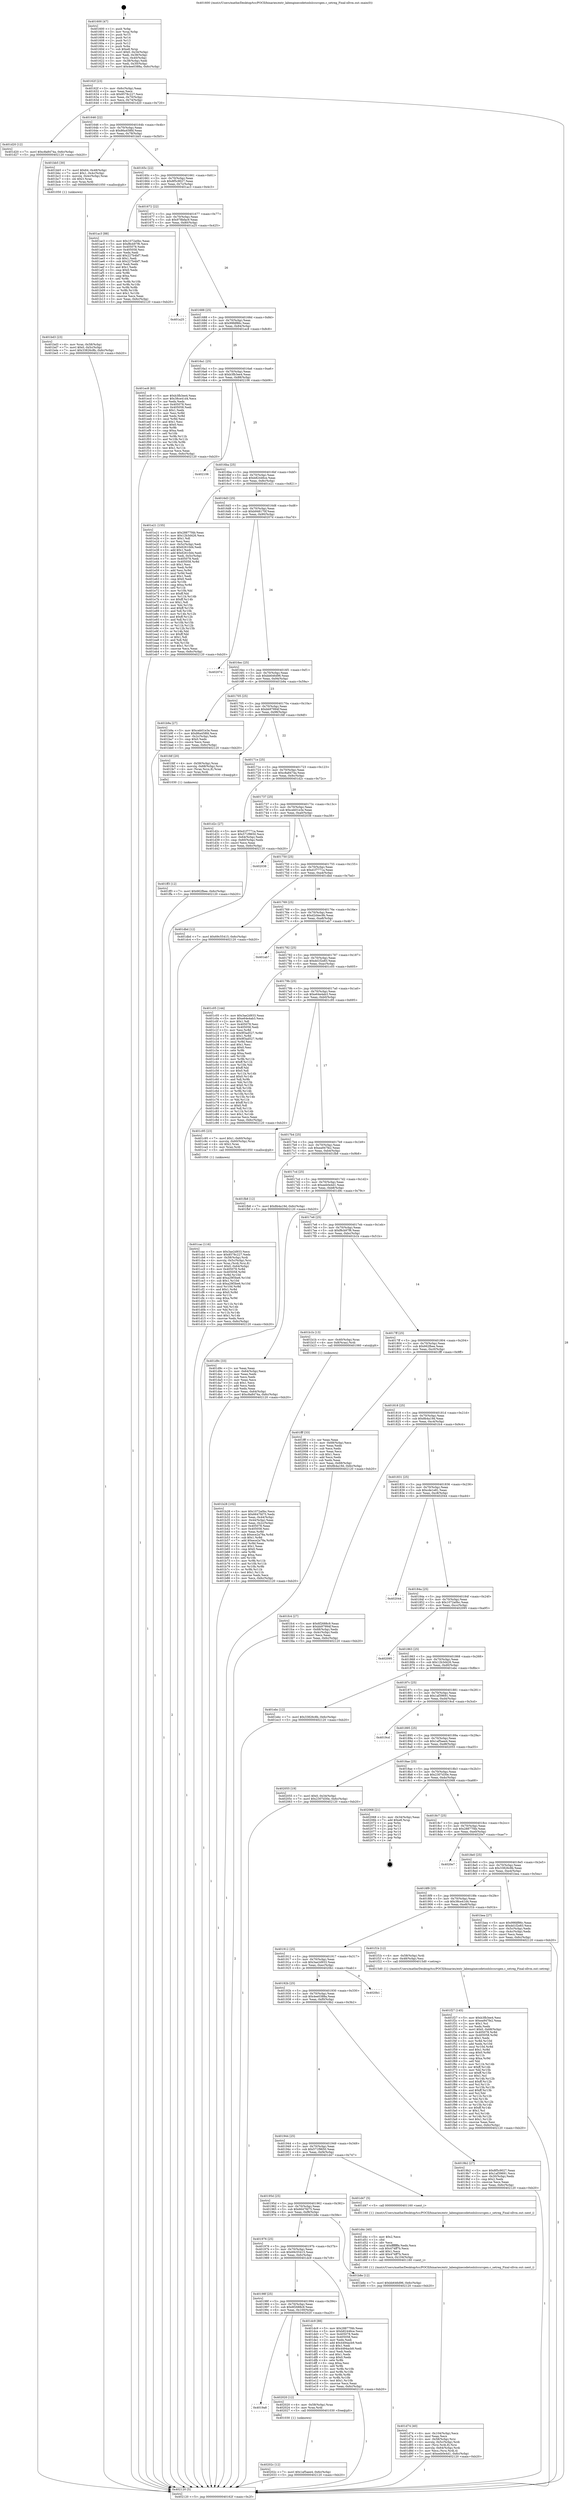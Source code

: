 digraph "0x401600" {
  label = "0x401600 (/mnt/c/Users/mathe/Desktop/tcc/POCII/binaries/extr_labenginecodetoolslccsrcgen.c_setreg_Final-ollvm.out::main(0))"
  labelloc = "t"
  node[shape=record]

  Entry [label="",width=0.3,height=0.3,shape=circle,fillcolor=black,style=filled]
  "0x40162f" [label="{
     0x40162f [23]\l
     | [instrs]\l
     &nbsp;&nbsp;0x40162f \<+3\>: mov -0x6c(%rbp),%eax\l
     &nbsp;&nbsp;0x401632 \<+2\>: mov %eax,%ecx\l
     &nbsp;&nbsp;0x401634 \<+6\>: sub $0x8578c227,%ecx\l
     &nbsp;&nbsp;0x40163a \<+3\>: mov %eax,-0x70(%rbp)\l
     &nbsp;&nbsp;0x40163d \<+3\>: mov %ecx,-0x74(%rbp)\l
     &nbsp;&nbsp;0x401640 \<+6\>: je 0000000000401d20 \<main+0x720\>\l
  }"]
  "0x401d20" [label="{
     0x401d20 [12]\l
     | [instrs]\l
     &nbsp;&nbsp;0x401d20 \<+7\>: movl $0xc8a8474a,-0x6c(%rbp)\l
     &nbsp;&nbsp;0x401d27 \<+5\>: jmp 0000000000402120 \<main+0xb20\>\l
  }"]
  "0x401646" [label="{
     0x401646 [22]\l
     | [instrs]\l
     &nbsp;&nbsp;0x401646 \<+5\>: jmp 000000000040164b \<main+0x4b\>\l
     &nbsp;&nbsp;0x40164b \<+3\>: mov -0x70(%rbp),%eax\l
     &nbsp;&nbsp;0x40164e \<+5\>: sub $0x86a458fd,%eax\l
     &nbsp;&nbsp;0x401653 \<+3\>: mov %eax,-0x78(%rbp)\l
     &nbsp;&nbsp;0x401656 \<+6\>: je 0000000000401bb5 \<main+0x5b5\>\l
  }"]
  Exit [label="",width=0.3,height=0.3,shape=circle,fillcolor=black,style=filled,peripheries=2]
  "0x401bb5" [label="{
     0x401bb5 [30]\l
     | [instrs]\l
     &nbsp;&nbsp;0x401bb5 \<+7\>: movl $0x64,-0x48(%rbp)\l
     &nbsp;&nbsp;0x401bbc \<+7\>: movl $0x1,-0x4c(%rbp)\l
     &nbsp;&nbsp;0x401bc3 \<+4\>: movslq -0x4c(%rbp),%rax\l
     &nbsp;&nbsp;0x401bc7 \<+4\>: shl $0x3,%rax\l
     &nbsp;&nbsp;0x401bcb \<+3\>: mov %rax,%rdi\l
     &nbsp;&nbsp;0x401bce \<+5\>: call 0000000000401050 \<malloc@plt\>\l
     | [calls]\l
     &nbsp;&nbsp;0x401050 \{1\} (unknown)\l
  }"]
  "0x40165c" [label="{
     0x40165c [22]\l
     | [instrs]\l
     &nbsp;&nbsp;0x40165c \<+5\>: jmp 0000000000401661 \<main+0x61\>\l
     &nbsp;&nbsp;0x401661 \<+3\>: mov -0x70(%rbp),%eax\l
     &nbsp;&nbsp;0x401664 \<+5\>: sub $0x8f5c9027,%eax\l
     &nbsp;&nbsp;0x401669 \<+3\>: mov %eax,-0x7c(%rbp)\l
     &nbsp;&nbsp;0x40166c \<+6\>: je 0000000000401ac3 \<main+0x4c3\>\l
  }"]
  "0x40202c" [label="{
     0x40202c [12]\l
     | [instrs]\l
     &nbsp;&nbsp;0x40202c \<+7\>: movl $0x1af5aee4,-0x6c(%rbp)\l
     &nbsp;&nbsp;0x402033 \<+5\>: jmp 0000000000402120 \<main+0xb20\>\l
  }"]
  "0x401ac3" [label="{
     0x401ac3 [88]\l
     | [instrs]\l
     &nbsp;&nbsp;0x401ac3 \<+5\>: mov $0x1072a0bc,%eax\l
     &nbsp;&nbsp;0x401ac8 \<+5\>: mov $0xf8cb97f6,%ecx\l
     &nbsp;&nbsp;0x401acd \<+7\>: mov 0x405078,%edx\l
     &nbsp;&nbsp;0x401ad4 \<+7\>: mov 0x405058,%esi\l
     &nbsp;&nbsp;0x401adb \<+2\>: mov %edx,%edi\l
     &nbsp;&nbsp;0x401add \<+6\>: add $0x227b4bf7,%edi\l
     &nbsp;&nbsp;0x401ae3 \<+3\>: sub $0x1,%edi\l
     &nbsp;&nbsp;0x401ae6 \<+6\>: sub $0x227b4bf7,%edi\l
     &nbsp;&nbsp;0x401aec \<+3\>: imul %edi,%edx\l
     &nbsp;&nbsp;0x401aef \<+3\>: and $0x1,%edx\l
     &nbsp;&nbsp;0x401af2 \<+3\>: cmp $0x0,%edx\l
     &nbsp;&nbsp;0x401af5 \<+4\>: sete %r8b\l
     &nbsp;&nbsp;0x401af9 \<+3\>: cmp $0xa,%esi\l
     &nbsp;&nbsp;0x401afc \<+4\>: setl %r9b\l
     &nbsp;&nbsp;0x401b00 \<+3\>: mov %r8b,%r10b\l
     &nbsp;&nbsp;0x401b03 \<+3\>: and %r9b,%r10b\l
     &nbsp;&nbsp;0x401b06 \<+3\>: xor %r9b,%r8b\l
     &nbsp;&nbsp;0x401b09 \<+3\>: or %r8b,%r10b\l
     &nbsp;&nbsp;0x401b0c \<+4\>: test $0x1,%r10b\l
     &nbsp;&nbsp;0x401b10 \<+3\>: cmovne %ecx,%eax\l
     &nbsp;&nbsp;0x401b13 \<+3\>: mov %eax,-0x6c(%rbp)\l
     &nbsp;&nbsp;0x401b16 \<+5\>: jmp 0000000000402120 \<main+0xb20\>\l
  }"]
  "0x401672" [label="{
     0x401672 [22]\l
     | [instrs]\l
     &nbsp;&nbsp;0x401672 \<+5\>: jmp 0000000000401677 \<main+0x77\>\l
     &nbsp;&nbsp;0x401677 \<+3\>: mov -0x70(%rbp),%eax\l
     &nbsp;&nbsp;0x40167a \<+5\>: sub $0x978bfac9,%eax\l
     &nbsp;&nbsp;0x40167f \<+3\>: mov %eax,-0x80(%rbp)\l
     &nbsp;&nbsp;0x401682 \<+6\>: je 0000000000401a25 \<main+0x425\>\l
  }"]
  "0x4019a8" [label="{
     0x4019a8\l
  }", style=dashed]
  "0x401a25" [label="{
     0x401a25\l
  }", style=dashed]
  "0x401688" [label="{
     0x401688 [25]\l
     | [instrs]\l
     &nbsp;&nbsp;0x401688 \<+5\>: jmp 000000000040168d \<main+0x8d\>\l
     &nbsp;&nbsp;0x40168d \<+3\>: mov -0x70(%rbp),%eax\l
     &nbsp;&nbsp;0x401690 \<+5\>: sub $0x99fdf86c,%eax\l
     &nbsp;&nbsp;0x401695 \<+6\>: mov %eax,-0x84(%rbp)\l
     &nbsp;&nbsp;0x40169b \<+6\>: je 0000000000401ec8 \<main+0x8c8\>\l
  }"]
  "0x402020" [label="{
     0x402020 [12]\l
     | [instrs]\l
     &nbsp;&nbsp;0x402020 \<+4\>: mov -0x58(%rbp),%rax\l
     &nbsp;&nbsp;0x402024 \<+3\>: mov %rax,%rdi\l
     &nbsp;&nbsp;0x402027 \<+5\>: call 0000000000401030 \<free@plt\>\l
     | [calls]\l
     &nbsp;&nbsp;0x401030 \{1\} (unknown)\l
  }"]
  "0x401ec8" [label="{
     0x401ec8 [83]\l
     | [instrs]\l
     &nbsp;&nbsp;0x401ec8 \<+5\>: mov $0xb3fb3ee4,%eax\l
     &nbsp;&nbsp;0x401ecd \<+5\>: mov $0x38ce41d4,%ecx\l
     &nbsp;&nbsp;0x401ed2 \<+2\>: xor %edx,%edx\l
     &nbsp;&nbsp;0x401ed4 \<+7\>: mov 0x405078,%esi\l
     &nbsp;&nbsp;0x401edb \<+7\>: mov 0x405058,%edi\l
     &nbsp;&nbsp;0x401ee2 \<+3\>: sub $0x1,%edx\l
     &nbsp;&nbsp;0x401ee5 \<+3\>: mov %esi,%r8d\l
     &nbsp;&nbsp;0x401ee8 \<+3\>: add %edx,%r8d\l
     &nbsp;&nbsp;0x401eeb \<+4\>: imul %r8d,%esi\l
     &nbsp;&nbsp;0x401eef \<+3\>: and $0x1,%esi\l
     &nbsp;&nbsp;0x401ef2 \<+3\>: cmp $0x0,%esi\l
     &nbsp;&nbsp;0x401ef5 \<+4\>: sete %r9b\l
     &nbsp;&nbsp;0x401ef9 \<+3\>: cmp $0xa,%edi\l
     &nbsp;&nbsp;0x401efc \<+4\>: setl %r10b\l
     &nbsp;&nbsp;0x401f00 \<+3\>: mov %r9b,%r11b\l
     &nbsp;&nbsp;0x401f03 \<+3\>: and %r10b,%r11b\l
     &nbsp;&nbsp;0x401f06 \<+3\>: xor %r10b,%r9b\l
     &nbsp;&nbsp;0x401f09 \<+3\>: or %r9b,%r11b\l
     &nbsp;&nbsp;0x401f0c \<+4\>: test $0x1,%r11b\l
     &nbsp;&nbsp;0x401f10 \<+3\>: cmovne %ecx,%eax\l
     &nbsp;&nbsp;0x401f13 \<+3\>: mov %eax,-0x6c(%rbp)\l
     &nbsp;&nbsp;0x401f16 \<+5\>: jmp 0000000000402120 \<main+0xb20\>\l
  }"]
  "0x4016a1" [label="{
     0x4016a1 [25]\l
     | [instrs]\l
     &nbsp;&nbsp;0x4016a1 \<+5\>: jmp 00000000004016a6 \<main+0xa6\>\l
     &nbsp;&nbsp;0x4016a6 \<+3\>: mov -0x70(%rbp),%eax\l
     &nbsp;&nbsp;0x4016a9 \<+5\>: sub $0xb3fb3ee4,%eax\l
     &nbsp;&nbsp;0x4016ae \<+6\>: mov %eax,-0x88(%rbp)\l
     &nbsp;&nbsp;0x4016b4 \<+6\>: je 0000000000402106 \<main+0xb06\>\l
  }"]
  "0x401ff3" [label="{
     0x401ff3 [12]\l
     | [instrs]\l
     &nbsp;&nbsp;0x401ff3 \<+7\>: movl $0x662fbee,-0x6c(%rbp)\l
     &nbsp;&nbsp;0x401ffa \<+5\>: jmp 0000000000402120 \<main+0xb20\>\l
  }"]
  "0x402106" [label="{
     0x402106\l
  }", style=dashed]
  "0x4016ba" [label="{
     0x4016ba [25]\l
     | [instrs]\l
     &nbsp;&nbsp;0x4016ba \<+5\>: jmp 00000000004016bf \<main+0xbf\>\l
     &nbsp;&nbsp;0x4016bf \<+3\>: mov -0x70(%rbp),%eax\l
     &nbsp;&nbsp;0x4016c2 \<+5\>: sub $0xb82446ce,%eax\l
     &nbsp;&nbsp;0x4016c7 \<+6\>: mov %eax,-0x8c(%rbp)\l
     &nbsp;&nbsp;0x4016cd \<+6\>: je 0000000000401e21 \<main+0x821\>\l
  }"]
  "0x401f27" [label="{
     0x401f27 [145]\l
     | [instrs]\l
     &nbsp;&nbsp;0x401f27 \<+5\>: mov $0xb3fb3ee4,%esi\l
     &nbsp;&nbsp;0x401f2c \<+5\>: mov $0xea947fe2,%eax\l
     &nbsp;&nbsp;0x401f31 \<+2\>: mov $0x1,%cl\l
     &nbsp;&nbsp;0x401f33 \<+2\>: xor %edx,%edx\l
     &nbsp;&nbsp;0x401f35 \<+7\>: movl $0x0,-0x68(%rbp)\l
     &nbsp;&nbsp;0x401f3c \<+8\>: mov 0x405078,%r8d\l
     &nbsp;&nbsp;0x401f44 \<+8\>: mov 0x405058,%r9d\l
     &nbsp;&nbsp;0x401f4c \<+3\>: sub $0x1,%edx\l
     &nbsp;&nbsp;0x401f4f \<+3\>: mov %r8d,%r10d\l
     &nbsp;&nbsp;0x401f52 \<+3\>: add %edx,%r10d\l
     &nbsp;&nbsp;0x401f55 \<+4\>: imul %r10d,%r8d\l
     &nbsp;&nbsp;0x401f59 \<+4\>: and $0x1,%r8d\l
     &nbsp;&nbsp;0x401f5d \<+4\>: cmp $0x0,%r8d\l
     &nbsp;&nbsp;0x401f61 \<+4\>: sete %r11b\l
     &nbsp;&nbsp;0x401f65 \<+4\>: cmp $0xa,%r9d\l
     &nbsp;&nbsp;0x401f69 \<+3\>: setl %bl\l
     &nbsp;&nbsp;0x401f6c \<+3\>: mov %r11b,%r14b\l
     &nbsp;&nbsp;0x401f6f \<+4\>: xor $0xff,%r14b\l
     &nbsp;&nbsp;0x401f73 \<+3\>: mov %bl,%r15b\l
     &nbsp;&nbsp;0x401f76 \<+4\>: xor $0xff,%r15b\l
     &nbsp;&nbsp;0x401f7a \<+3\>: xor $0x1,%cl\l
     &nbsp;&nbsp;0x401f7d \<+3\>: mov %r14b,%r12b\l
     &nbsp;&nbsp;0x401f80 \<+4\>: and $0xff,%r12b\l
     &nbsp;&nbsp;0x401f84 \<+3\>: and %cl,%r11b\l
     &nbsp;&nbsp;0x401f87 \<+3\>: mov %r15b,%r13b\l
     &nbsp;&nbsp;0x401f8a \<+4\>: and $0xff,%r13b\l
     &nbsp;&nbsp;0x401f8e \<+2\>: and %cl,%bl\l
     &nbsp;&nbsp;0x401f90 \<+3\>: or %r11b,%r12b\l
     &nbsp;&nbsp;0x401f93 \<+3\>: or %bl,%r13b\l
     &nbsp;&nbsp;0x401f96 \<+3\>: xor %r13b,%r12b\l
     &nbsp;&nbsp;0x401f99 \<+3\>: or %r15b,%r14b\l
     &nbsp;&nbsp;0x401f9c \<+4\>: xor $0xff,%r14b\l
     &nbsp;&nbsp;0x401fa0 \<+3\>: or $0x1,%cl\l
     &nbsp;&nbsp;0x401fa3 \<+3\>: and %cl,%r14b\l
     &nbsp;&nbsp;0x401fa6 \<+3\>: or %r14b,%r12b\l
     &nbsp;&nbsp;0x401fa9 \<+4\>: test $0x1,%r12b\l
     &nbsp;&nbsp;0x401fad \<+3\>: cmovne %eax,%esi\l
     &nbsp;&nbsp;0x401fb0 \<+3\>: mov %esi,-0x6c(%rbp)\l
     &nbsp;&nbsp;0x401fb3 \<+5\>: jmp 0000000000402120 \<main+0xb20\>\l
  }"]
  "0x401e21" [label="{
     0x401e21 [155]\l
     | [instrs]\l
     &nbsp;&nbsp;0x401e21 \<+5\>: mov $0x28877f4b,%eax\l
     &nbsp;&nbsp;0x401e26 \<+5\>: mov $0x12b3d426,%ecx\l
     &nbsp;&nbsp;0x401e2b \<+2\>: mov $0x1,%dl\l
     &nbsp;&nbsp;0x401e2d \<+2\>: xor %esi,%esi\l
     &nbsp;&nbsp;0x401e2f \<+3\>: mov -0x5c(%rbp),%edi\l
     &nbsp;&nbsp;0x401e32 \<+6\>: sub $0x62610d4,%edi\l
     &nbsp;&nbsp;0x401e38 \<+3\>: add $0x1,%edi\l
     &nbsp;&nbsp;0x401e3b \<+6\>: add $0x62610d4,%edi\l
     &nbsp;&nbsp;0x401e41 \<+3\>: mov %edi,-0x5c(%rbp)\l
     &nbsp;&nbsp;0x401e44 \<+7\>: mov 0x405078,%edi\l
     &nbsp;&nbsp;0x401e4b \<+8\>: mov 0x405058,%r8d\l
     &nbsp;&nbsp;0x401e53 \<+3\>: sub $0x1,%esi\l
     &nbsp;&nbsp;0x401e56 \<+3\>: mov %edi,%r9d\l
     &nbsp;&nbsp;0x401e59 \<+3\>: add %esi,%r9d\l
     &nbsp;&nbsp;0x401e5c \<+4\>: imul %r9d,%edi\l
     &nbsp;&nbsp;0x401e60 \<+3\>: and $0x1,%edi\l
     &nbsp;&nbsp;0x401e63 \<+3\>: cmp $0x0,%edi\l
     &nbsp;&nbsp;0x401e66 \<+4\>: sete %r10b\l
     &nbsp;&nbsp;0x401e6a \<+4\>: cmp $0xa,%r8d\l
     &nbsp;&nbsp;0x401e6e \<+4\>: setl %r11b\l
     &nbsp;&nbsp;0x401e72 \<+3\>: mov %r10b,%bl\l
     &nbsp;&nbsp;0x401e75 \<+3\>: xor $0xff,%bl\l
     &nbsp;&nbsp;0x401e78 \<+3\>: mov %r11b,%r14b\l
     &nbsp;&nbsp;0x401e7b \<+4\>: xor $0xff,%r14b\l
     &nbsp;&nbsp;0x401e7f \<+3\>: xor $0x1,%dl\l
     &nbsp;&nbsp;0x401e82 \<+3\>: mov %bl,%r15b\l
     &nbsp;&nbsp;0x401e85 \<+4\>: and $0xff,%r15b\l
     &nbsp;&nbsp;0x401e89 \<+3\>: and %dl,%r10b\l
     &nbsp;&nbsp;0x401e8c \<+3\>: mov %r14b,%r12b\l
     &nbsp;&nbsp;0x401e8f \<+4\>: and $0xff,%r12b\l
     &nbsp;&nbsp;0x401e93 \<+3\>: and %dl,%r11b\l
     &nbsp;&nbsp;0x401e96 \<+3\>: or %r10b,%r15b\l
     &nbsp;&nbsp;0x401e99 \<+3\>: or %r11b,%r12b\l
     &nbsp;&nbsp;0x401e9c \<+3\>: xor %r12b,%r15b\l
     &nbsp;&nbsp;0x401e9f \<+3\>: or %r14b,%bl\l
     &nbsp;&nbsp;0x401ea2 \<+3\>: xor $0xff,%bl\l
     &nbsp;&nbsp;0x401ea5 \<+3\>: or $0x1,%dl\l
     &nbsp;&nbsp;0x401ea8 \<+2\>: and %dl,%bl\l
     &nbsp;&nbsp;0x401eaa \<+3\>: or %bl,%r15b\l
     &nbsp;&nbsp;0x401ead \<+4\>: test $0x1,%r15b\l
     &nbsp;&nbsp;0x401eb1 \<+3\>: cmovne %ecx,%eax\l
     &nbsp;&nbsp;0x401eb4 \<+3\>: mov %eax,-0x6c(%rbp)\l
     &nbsp;&nbsp;0x401eb7 \<+5\>: jmp 0000000000402120 \<main+0xb20\>\l
  }"]
  "0x4016d3" [label="{
     0x4016d3 [25]\l
     | [instrs]\l
     &nbsp;&nbsp;0x4016d3 \<+5\>: jmp 00000000004016d8 \<main+0xd8\>\l
     &nbsp;&nbsp;0x4016d8 \<+3\>: mov -0x70(%rbp),%eax\l
     &nbsp;&nbsp;0x4016db \<+5\>: sub $0xb948170f,%eax\l
     &nbsp;&nbsp;0x4016e0 \<+6\>: mov %eax,-0x90(%rbp)\l
     &nbsp;&nbsp;0x4016e6 \<+6\>: je 000000000040207d \<main+0xa7d\>\l
  }"]
  "0x40198f" [label="{
     0x40198f [25]\l
     | [instrs]\l
     &nbsp;&nbsp;0x40198f \<+5\>: jmp 0000000000401994 \<main+0x394\>\l
     &nbsp;&nbsp;0x401994 \<+3\>: mov -0x70(%rbp),%eax\l
     &nbsp;&nbsp;0x401997 \<+5\>: sub $0x6f2688c9,%eax\l
     &nbsp;&nbsp;0x40199c \<+6\>: mov %eax,-0x100(%rbp)\l
     &nbsp;&nbsp;0x4019a2 \<+6\>: je 0000000000402020 \<main+0xa20\>\l
  }"]
  "0x40207d" [label="{
     0x40207d\l
  }", style=dashed]
  "0x4016ec" [label="{
     0x4016ec [25]\l
     | [instrs]\l
     &nbsp;&nbsp;0x4016ec \<+5\>: jmp 00000000004016f1 \<main+0xf1\>\l
     &nbsp;&nbsp;0x4016f1 \<+3\>: mov -0x70(%rbp),%eax\l
     &nbsp;&nbsp;0x4016f4 \<+5\>: sub $0xbb646d96,%eax\l
     &nbsp;&nbsp;0x4016f9 \<+6\>: mov %eax,-0x94(%rbp)\l
     &nbsp;&nbsp;0x4016ff \<+6\>: je 0000000000401b9a \<main+0x59a\>\l
  }"]
  "0x401dc9" [label="{
     0x401dc9 [88]\l
     | [instrs]\l
     &nbsp;&nbsp;0x401dc9 \<+5\>: mov $0x28877f4b,%eax\l
     &nbsp;&nbsp;0x401dce \<+5\>: mov $0xb82446ce,%ecx\l
     &nbsp;&nbsp;0x401dd3 \<+7\>: mov 0x405078,%edx\l
     &nbsp;&nbsp;0x401dda \<+7\>: mov 0x405058,%esi\l
     &nbsp;&nbsp;0x401de1 \<+2\>: mov %edx,%edi\l
     &nbsp;&nbsp;0x401de3 \<+6\>: add $0x4494acb9,%edi\l
     &nbsp;&nbsp;0x401de9 \<+3\>: sub $0x1,%edi\l
     &nbsp;&nbsp;0x401dec \<+6\>: sub $0x4494acb9,%edi\l
     &nbsp;&nbsp;0x401df2 \<+3\>: imul %edi,%edx\l
     &nbsp;&nbsp;0x401df5 \<+3\>: and $0x1,%edx\l
     &nbsp;&nbsp;0x401df8 \<+3\>: cmp $0x0,%edx\l
     &nbsp;&nbsp;0x401dfb \<+4\>: sete %r8b\l
     &nbsp;&nbsp;0x401dff \<+3\>: cmp $0xa,%esi\l
     &nbsp;&nbsp;0x401e02 \<+4\>: setl %r9b\l
     &nbsp;&nbsp;0x401e06 \<+3\>: mov %r8b,%r10b\l
     &nbsp;&nbsp;0x401e09 \<+3\>: and %r9b,%r10b\l
     &nbsp;&nbsp;0x401e0c \<+3\>: xor %r9b,%r8b\l
     &nbsp;&nbsp;0x401e0f \<+3\>: or %r8b,%r10b\l
     &nbsp;&nbsp;0x401e12 \<+4\>: test $0x1,%r10b\l
     &nbsp;&nbsp;0x401e16 \<+3\>: cmovne %ecx,%eax\l
     &nbsp;&nbsp;0x401e19 \<+3\>: mov %eax,-0x6c(%rbp)\l
     &nbsp;&nbsp;0x401e1c \<+5\>: jmp 0000000000402120 \<main+0xb20\>\l
  }"]
  "0x401b9a" [label="{
     0x401b9a [27]\l
     | [instrs]\l
     &nbsp;&nbsp;0x401b9a \<+5\>: mov $0xceb01e3e,%eax\l
     &nbsp;&nbsp;0x401b9f \<+5\>: mov $0x86a458fd,%ecx\l
     &nbsp;&nbsp;0x401ba4 \<+3\>: mov -0x2c(%rbp),%edx\l
     &nbsp;&nbsp;0x401ba7 \<+3\>: cmp $0x0,%edx\l
     &nbsp;&nbsp;0x401baa \<+3\>: cmove %ecx,%eax\l
     &nbsp;&nbsp;0x401bad \<+3\>: mov %eax,-0x6c(%rbp)\l
     &nbsp;&nbsp;0x401bb0 \<+5\>: jmp 0000000000402120 \<main+0xb20\>\l
  }"]
  "0x401705" [label="{
     0x401705 [25]\l
     | [instrs]\l
     &nbsp;&nbsp;0x401705 \<+5\>: jmp 000000000040170a \<main+0x10a\>\l
     &nbsp;&nbsp;0x40170a \<+3\>: mov -0x70(%rbp),%eax\l
     &nbsp;&nbsp;0x40170d \<+5\>: sub $0xbb97994f,%eax\l
     &nbsp;&nbsp;0x401712 \<+6\>: mov %eax,-0x98(%rbp)\l
     &nbsp;&nbsp;0x401718 \<+6\>: je 0000000000401fdf \<main+0x9df\>\l
  }"]
  "0x401d74" [label="{
     0x401d74 [40]\l
     | [instrs]\l
     &nbsp;&nbsp;0x401d74 \<+6\>: mov -0x104(%rbp),%ecx\l
     &nbsp;&nbsp;0x401d7a \<+3\>: imul %eax,%ecx\l
     &nbsp;&nbsp;0x401d7d \<+4\>: mov -0x58(%rbp),%rsi\l
     &nbsp;&nbsp;0x401d81 \<+4\>: movslq -0x5c(%rbp),%rdi\l
     &nbsp;&nbsp;0x401d85 \<+4\>: mov (%rsi,%rdi,8),%rsi\l
     &nbsp;&nbsp;0x401d89 \<+4\>: movslq -0x64(%rbp),%rdi\l
     &nbsp;&nbsp;0x401d8d \<+3\>: mov %ecx,(%rsi,%rdi,4)\l
     &nbsp;&nbsp;0x401d90 \<+7\>: movl $0xeeb0e4d1,-0x6c(%rbp)\l
     &nbsp;&nbsp;0x401d97 \<+5\>: jmp 0000000000402120 \<main+0xb20\>\l
  }"]
  "0x401fdf" [label="{
     0x401fdf [20]\l
     | [instrs]\l
     &nbsp;&nbsp;0x401fdf \<+4\>: mov -0x58(%rbp),%rax\l
     &nbsp;&nbsp;0x401fe3 \<+4\>: movslq -0x68(%rbp),%rcx\l
     &nbsp;&nbsp;0x401fe7 \<+4\>: mov (%rax,%rcx,8),%rax\l
     &nbsp;&nbsp;0x401feb \<+3\>: mov %rax,%rdi\l
     &nbsp;&nbsp;0x401fee \<+5\>: call 0000000000401030 \<free@plt\>\l
     | [calls]\l
     &nbsp;&nbsp;0x401030 \{1\} (unknown)\l
  }"]
  "0x40171e" [label="{
     0x40171e [25]\l
     | [instrs]\l
     &nbsp;&nbsp;0x40171e \<+5\>: jmp 0000000000401723 \<main+0x123\>\l
     &nbsp;&nbsp;0x401723 \<+3\>: mov -0x70(%rbp),%eax\l
     &nbsp;&nbsp;0x401726 \<+5\>: sub $0xc8a8474a,%eax\l
     &nbsp;&nbsp;0x40172b \<+6\>: mov %eax,-0x9c(%rbp)\l
     &nbsp;&nbsp;0x401731 \<+6\>: je 0000000000401d2c \<main+0x72c\>\l
  }"]
  "0x401d4c" [label="{
     0x401d4c [40]\l
     | [instrs]\l
     &nbsp;&nbsp;0x401d4c \<+5\>: mov $0x2,%ecx\l
     &nbsp;&nbsp;0x401d51 \<+1\>: cltd\l
     &nbsp;&nbsp;0x401d52 \<+2\>: idiv %ecx\l
     &nbsp;&nbsp;0x401d54 \<+6\>: imul $0xfffffffe,%edx,%ecx\l
     &nbsp;&nbsp;0x401d5a \<+6\>: sub $0x474ff7b,%ecx\l
     &nbsp;&nbsp;0x401d60 \<+3\>: add $0x1,%ecx\l
     &nbsp;&nbsp;0x401d63 \<+6\>: add $0x474ff7b,%ecx\l
     &nbsp;&nbsp;0x401d69 \<+6\>: mov %ecx,-0x104(%rbp)\l
     &nbsp;&nbsp;0x401d6f \<+5\>: call 0000000000401160 \<next_i\>\l
     | [calls]\l
     &nbsp;&nbsp;0x401160 \{1\} (/mnt/c/Users/mathe/Desktop/tcc/POCII/binaries/extr_labenginecodetoolslccsrcgen.c_setreg_Final-ollvm.out::next_i)\l
  }"]
  "0x401d2c" [label="{
     0x401d2c [27]\l
     | [instrs]\l
     &nbsp;&nbsp;0x401d2c \<+5\>: mov $0xd1f7771a,%eax\l
     &nbsp;&nbsp;0x401d31 \<+5\>: mov $0x571f9650,%ecx\l
     &nbsp;&nbsp;0x401d36 \<+3\>: mov -0x64(%rbp),%edx\l
     &nbsp;&nbsp;0x401d39 \<+3\>: cmp -0x60(%rbp),%edx\l
     &nbsp;&nbsp;0x401d3c \<+3\>: cmovl %ecx,%eax\l
     &nbsp;&nbsp;0x401d3f \<+3\>: mov %eax,-0x6c(%rbp)\l
     &nbsp;&nbsp;0x401d42 \<+5\>: jmp 0000000000402120 \<main+0xb20\>\l
  }"]
  "0x401737" [label="{
     0x401737 [25]\l
     | [instrs]\l
     &nbsp;&nbsp;0x401737 \<+5\>: jmp 000000000040173c \<main+0x13c\>\l
     &nbsp;&nbsp;0x40173c \<+3\>: mov -0x70(%rbp),%eax\l
     &nbsp;&nbsp;0x40173f \<+5\>: sub $0xceb01e3e,%eax\l
     &nbsp;&nbsp;0x401744 \<+6\>: mov %eax,-0xa0(%rbp)\l
     &nbsp;&nbsp;0x40174a \<+6\>: je 0000000000402038 \<main+0xa38\>\l
  }"]
  "0x401cac" [label="{
     0x401cac [116]\l
     | [instrs]\l
     &nbsp;&nbsp;0x401cac \<+5\>: mov $0x3ae2d933,%ecx\l
     &nbsp;&nbsp;0x401cb1 \<+5\>: mov $0x8578c227,%edx\l
     &nbsp;&nbsp;0x401cb6 \<+4\>: mov -0x58(%rbp),%rdi\l
     &nbsp;&nbsp;0x401cba \<+4\>: movslq -0x5c(%rbp),%rsi\l
     &nbsp;&nbsp;0x401cbe \<+4\>: mov %rax,(%rdi,%rsi,8)\l
     &nbsp;&nbsp;0x401cc2 \<+7\>: movl $0x0,-0x64(%rbp)\l
     &nbsp;&nbsp;0x401cc9 \<+8\>: mov 0x405078,%r8d\l
     &nbsp;&nbsp;0x401cd1 \<+8\>: mov 0x405058,%r9d\l
     &nbsp;&nbsp;0x401cd9 \<+3\>: mov %r8d,%r10d\l
     &nbsp;&nbsp;0x401cdc \<+7\>: add $0xa29f3be6,%r10d\l
     &nbsp;&nbsp;0x401ce3 \<+4\>: sub $0x1,%r10d\l
     &nbsp;&nbsp;0x401ce7 \<+7\>: sub $0xa29f3be6,%r10d\l
     &nbsp;&nbsp;0x401cee \<+4\>: imul %r10d,%r8d\l
     &nbsp;&nbsp;0x401cf2 \<+4\>: and $0x1,%r8d\l
     &nbsp;&nbsp;0x401cf6 \<+4\>: cmp $0x0,%r8d\l
     &nbsp;&nbsp;0x401cfa \<+4\>: sete %r11b\l
     &nbsp;&nbsp;0x401cfe \<+4\>: cmp $0xa,%r9d\l
     &nbsp;&nbsp;0x401d02 \<+3\>: setl %bl\l
     &nbsp;&nbsp;0x401d05 \<+3\>: mov %r11b,%r14b\l
     &nbsp;&nbsp;0x401d08 \<+3\>: and %bl,%r14b\l
     &nbsp;&nbsp;0x401d0b \<+3\>: xor %bl,%r11b\l
     &nbsp;&nbsp;0x401d0e \<+3\>: or %r11b,%r14b\l
     &nbsp;&nbsp;0x401d11 \<+4\>: test $0x1,%r14b\l
     &nbsp;&nbsp;0x401d15 \<+3\>: cmovne %edx,%ecx\l
     &nbsp;&nbsp;0x401d18 \<+3\>: mov %ecx,-0x6c(%rbp)\l
     &nbsp;&nbsp;0x401d1b \<+5\>: jmp 0000000000402120 \<main+0xb20\>\l
  }"]
  "0x402038" [label="{
     0x402038\l
  }", style=dashed]
  "0x401750" [label="{
     0x401750 [25]\l
     | [instrs]\l
     &nbsp;&nbsp;0x401750 \<+5\>: jmp 0000000000401755 \<main+0x155\>\l
     &nbsp;&nbsp;0x401755 \<+3\>: mov -0x70(%rbp),%eax\l
     &nbsp;&nbsp;0x401758 \<+5\>: sub $0xd1f7771a,%eax\l
     &nbsp;&nbsp;0x40175d \<+6\>: mov %eax,-0xa4(%rbp)\l
     &nbsp;&nbsp;0x401763 \<+6\>: je 0000000000401dbd \<main+0x7bd\>\l
  }"]
  "0x401bd3" [label="{
     0x401bd3 [23]\l
     | [instrs]\l
     &nbsp;&nbsp;0x401bd3 \<+4\>: mov %rax,-0x58(%rbp)\l
     &nbsp;&nbsp;0x401bd7 \<+7\>: movl $0x0,-0x5c(%rbp)\l
     &nbsp;&nbsp;0x401bde \<+7\>: movl $0x33826c8b,-0x6c(%rbp)\l
     &nbsp;&nbsp;0x401be5 \<+5\>: jmp 0000000000402120 \<main+0xb20\>\l
  }"]
  "0x401dbd" [label="{
     0x401dbd [12]\l
     | [instrs]\l
     &nbsp;&nbsp;0x401dbd \<+7\>: movl $0x69c55415,-0x6c(%rbp)\l
     &nbsp;&nbsp;0x401dc4 \<+5\>: jmp 0000000000402120 \<main+0xb20\>\l
  }"]
  "0x401769" [label="{
     0x401769 [25]\l
     | [instrs]\l
     &nbsp;&nbsp;0x401769 \<+5\>: jmp 000000000040176e \<main+0x16e\>\l
     &nbsp;&nbsp;0x40176e \<+3\>: mov -0x70(%rbp),%eax\l
     &nbsp;&nbsp;0x401771 \<+5\>: sub $0xd2d4ec9b,%eax\l
     &nbsp;&nbsp;0x401776 \<+6\>: mov %eax,-0xa8(%rbp)\l
     &nbsp;&nbsp;0x40177c \<+6\>: je 0000000000401ab7 \<main+0x4b7\>\l
  }"]
  "0x401976" [label="{
     0x401976 [25]\l
     | [instrs]\l
     &nbsp;&nbsp;0x401976 \<+5\>: jmp 000000000040197b \<main+0x37b\>\l
     &nbsp;&nbsp;0x40197b \<+3\>: mov -0x70(%rbp),%eax\l
     &nbsp;&nbsp;0x40197e \<+5\>: sub $0x69c55415,%eax\l
     &nbsp;&nbsp;0x401983 \<+6\>: mov %eax,-0xfc(%rbp)\l
     &nbsp;&nbsp;0x401989 \<+6\>: je 0000000000401dc9 \<main+0x7c9\>\l
  }"]
  "0x401ab7" [label="{
     0x401ab7\l
  }", style=dashed]
  "0x401782" [label="{
     0x401782 [25]\l
     | [instrs]\l
     &nbsp;&nbsp;0x401782 \<+5\>: jmp 0000000000401787 \<main+0x187\>\l
     &nbsp;&nbsp;0x401787 \<+3\>: mov -0x70(%rbp),%eax\l
     &nbsp;&nbsp;0x40178a \<+5\>: sub $0xdd1f2e83,%eax\l
     &nbsp;&nbsp;0x40178f \<+6\>: mov %eax,-0xac(%rbp)\l
     &nbsp;&nbsp;0x401795 \<+6\>: je 0000000000401c05 \<main+0x605\>\l
  }"]
  "0x401b8e" [label="{
     0x401b8e [12]\l
     | [instrs]\l
     &nbsp;&nbsp;0x401b8e \<+7\>: movl $0xbb646d96,-0x6c(%rbp)\l
     &nbsp;&nbsp;0x401b95 \<+5\>: jmp 0000000000402120 \<main+0xb20\>\l
  }"]
  "0x401c05" [label="{
     0x401c05 [144]\l
     | [instrs]\l
     &nbsp;&nbsp;0x401c05 \<+5\>: mov $0x3ae2d933,%eax\l
     &nbsp;&nbsp;0x401c0a \<+5\>: mov $0xe64e4ab3,%ecx\l
     &nbsp;&nbsp;0x401c0f \<+2\>: mov $0x1,%dl\l
     &nbsp;&nbsp;0x401c11 \<+7\>: mov 0x405078,%esi\l
     &nbsp;&nbsp;0x401c18 \<+7\>: mov 0x405058,%edi\l
     &nbsp;&nbsp;0x401c1f \<+3\>: mov %esi,%r8d\l
     &nbsp;&nbsp;0x401c22 \<+7\>: sub $0x9f3ad527,%r8d\l
     &nbsp;&nbsp;0x401c29 \<+4\>: sub $0x1,%r8d\l
     &nbsp;&nbsp;0x401c2d \<+7\>: add $0x9f3ad527,%r8d\l
     &nbsp;&nbsp;0x401c34 \<+4\>: imul %r8d,%esi\l
     &nbsp;&nbsp;0x401c38 \<+3\>: and $0x1,%esi\l
     &nbsp;&nbsp;0x401c3b \<+3\>: cmp $0x0,%esi\l
     &nbsp;&nbsp;0x401c3e \<+4\>: sete %r9b\l
     &nbsp;&nbsp;0x401c42 \<+3\>: cmp $0xa,%edi\l
     &nbsp;&nbsp;0x401c45 \<+4\>: setl %r10b\l
     &nbsp;&nbsp;0x401c49 \<+3\>: mov %r9b,%r11b\l
     &nbsp;&nbsp;0x401c4c \<+4\>: xor $0xff,%r11b\l
     &nbsp;&nbsp;0x401c50 \<+3\>: mov %r10b,%bl\l
     &nbsp;&nbsp;0x401c53 \<+3\>: xor $0xff,%bl\l
     &nbsp;&nbsp;0x401c56 \<+3\>: xor $0x0,%dl\l
     &nbsp;&nbsp;0x401c59 \<+3\>: mov %r11b,%r14b\l
     &nbsp;&nbsp;0x401c5c \<+4\>: and $0x0,%r14b\l
     &nbsp;&nbsp;0x401c60 \<+3\>: and %dl,%r9b\l
     &nbsp;&nbsp;0x401c63 \<+3\>: mov %bl,%r15b\l
     &nbsp;&nbsp;0x401c66 \<+4\>: and $0x0,%r15b\l
     &nbsp;&nbsp;0x401c6a \<+3\>: and %dl,%r10b\l
     &nbsp;&nbsp;0x401c6d \<+3\>: or %r9b,%r14b\l
     &nbsp;&nbsp;0x401c70 \<+3\>: or %r10b,%r15b\l
     &nbsp;&nbsp;0x401c73 \<+3\>: xor %r15b,%r14b\l
     &nbsp;&nbsp;0x401c76 \<+3\>: or %bl,%r11b\l
     &nbsp;&nbsp;0x401c79 \<+4\>: xor $0xff,%r11b\l
     &nbsp;&nbsp;0x401c7d \<+3\>: or $0x0,%dl\l
     &nbsp;&nbsp;0x401c80 \<+3\>: and %dl,%r11b\l
     &nbsp;&nbsp;0x401c83 \<+3\>: or %r11b,%r14b\l
     &nbsp;&nbsp;0x401c86 \<+4\>: test $0x1,%r14b\l
     &nbsp;&nbsp;0x401c8a \<+3\>: cmovne %ecx,%eax\l
     &nbsp;&nbsp;0x401c8d \<+3\>: mov %eax,-0x6c(%rbp)\l
     &nbsp;&nbsp;0x401c90 \<+5\>: jmp 0000000000402120 \<main+0xb20\>\l
  }"]
  "0x40179b" [label="{
     0x40179b [25]\l
     | [instrs]\l
     &nbsp;&nbsp;0x40179b \<+5\>: jmp 00000000004017a0 \<main+0x1a0\>\l
     &nbsp;&nbsp;0x4017a0 \<+3\>: mov -0x70(%rbp),%eax\l
     &nbsp;&nbsp;0x4017a3 \<+5\>: sub $0xe64e4ab3,%eax\l
     &nbsp;&nbsp;0x4017a8 \<+6\>: mov %eax,-0xb0(%rbp)\l
     &nbsp;&nbsp;0x4017ae \<+6\>: je 0000000000401c95 \<main+0x695\>\l
  }"]
  "0x40195d" [label="{
     0x40195d [25]\l
     | [instrs]\l
     &nbsp;&nbsp;0x40195d \<+5\>: jmp 0000000000401962 \<main+0x362\>\l
     &nbsp;&nbsp;0x401962 \<+3\>: mov -0x70(%rbp),%eax\l
     &nbsp;&nbsp;0x401965 \<+5\>: sub $0x6647fd75,%eax\l
     &nbsp;&nbsp;0x40196a \<+6\>: mov %eax,-0xf8(%rbp)\l
     &nbsp;&nbsp;0x401970 \<+6\>: je 0000000000401b8e \<main+0x58e\>\l
  }"]
  "0x401c95" [label="{
     0x401c95 [23]\l
     | [instrs]\l
     &nbsp;&nbsp;0x401c95 \<+7\>: movl $0x1,-0x60(%rbp)\l
     &nbsp;&nbsp;0x401c9c \<+4\>: movslq -0x60(%rbp),%rax\l
     &nbsp;&nbsp;0x401ca0 \<+4\>: shl $0x2,%rax\l
     &nbsp;&nbsp;0x401ca4 \<+3\>: mov %rax,%rdi\l
     &nbsp;&nbsp;0x401ca7 \<+5\>: call 0000000000401050 \<malloc@plt\>\l
     | [calls]\l
     &nbsp;&nbsp;0x401050 \{1\} (unknown)\l
  }"]
  "0x4017b4" [label="{
     0x4017b4 [25]\l
     | [instrs]\l
     &nbsp;&nbsp;0x4017b4 \<+5\>: jmp 00000000004017b9 \<main+0x1b9\>\l
     &nbsp;&nbsp;0x4017b9 \<+3\>: mov -0x70(%rbp),%eax\l
     &nbsp;&nbsp;0x4017bc \<+5\>: sub $0xea947fe2,%eax\l
     &nbsp;&nbsp;0x4017c1 \<+6\>: mov %eax,-0xb4(%rbp)\l
     &nbsp;&nbsp;0x4017c7 \<+6\>: je 0000000000401fb8 \<main+0x9b8\>\l
  }"]
  "0x401d47" [label="{
     0x401d47 [5]\l
     | [instrs]\l
     &nbsp;&nbsp;0x401d47 \<+5\>: call 0000000000401160 \<next_i\>\l
     | [calls]\l
     &nbsp;&nbsp;0x401160 \{1\} (/mnt/c/Users/mathe/Desktop/tcc/POCII/binaries/extr_labenginecodetoolslccsrcgen.c_setreg_Final-ollvm.out::next_i)\l
  }"]
  "0x401fb8" [label="{
     0x401fb8 [12]\l
     | [instrs]\l
     &nbsp;&nbsp;0x401fb8 \<+7\>: movl $0x8b4a19d,-0x6c(%rbp)\l
     &nbsp;&nbsp;0x401fbf \<+5\>: jmp 0000000000402120 \<main+0xb20\>\l
  }"]
  "0x4017cd" [label="{
     0x4017cd [25]\l
     | [instrs]\l
     &nbsp;&nbsp;0x4017cd \<+5\>: jmp 00000000004017d2 \<main+0x1d2\>\l
     &nbsp;&nbsp;0x4017d2 \<+3\>: mov -0x70(%rbp),%eax\l
     &nbsp;&nbsp;0x4017d5 \<+5\>: sub $0xeeb0e4d1,%eax\l
     &nbsp;&nbsp;0x4017da \<+6\>: mov %eax,-0xb8(%rbp)\l
     &nbsp;&nbsp;0x4017e0 \<+6\>: je 0000000000401d9c \<main+0x79c\>\l
  }"]
  "0x401b28" [label="{
     0x401b28 [102]\l
     | [instrs]\l
     &nbsp;&nbsp;0x401b28 \<+5\>: mov $0x1072a0bc,%ecx\l
     &nbsp;&nbsp;0x401b2d \<+5\>: mov $0x6647fd75,%edx\l
     &nbsp;&nbsp;0x401b32 \<+3\>: mov %eax,-0x44(%rbp)\l
     &nbsp;&nbsp;0x401b35 \<+3\>: mov -0x44(%rbp),%eax\l
     &nbsp;&nbsp;0x401b38 \<+3\>: mov %eax,-0x2c(%rbp)\l
     &nbsp;&nbsp;0x401b3b \<+7\>: mov 0x405078,%eax\l
     &nbsp;&nbsp;0x401b42 \<+7\>: mov 0x405058,%esi\l
     &nbsp;&nbsp;0x401b49 \<+3\>: mov %eax,%r8d\l
     &nbsp;&nbsp;0x401b4c \<+7\>: sub $0xece2a78a,%r8d\l
     &nbsp;&nbsp;0x401b53 \<+4\>: sub $0x1,%r8d\l
     &nbsp;&nbsp;0x401b57 \<+7\>: add $0xece2a78a,%r8d\l
     &nbsp;&nbsp;0x401b5e \<+4\>: imul %r8d,%eax\l
     &nbsp;&nbsp;0x401b62 \<+3\>: and $0x1,%eax\l
     &nbsp;&nbsp;0x401b65 \<+3\>: cmp $0x0,%eax\l
     &nbsp;&nbsp;0x401b68 \<+4\>: sete %r9b\l
     &nbsp;&nbsp;0x401b6c \<+3\>: cmp $0xa,%esi\l
     &nbsp;&nbsp;0x401b6f \<+4\>: setl %r10b\l
     &nbsp;&nbsp;0x401b73 \<+3\>: mov %r9b,%r11b\l
     &nbsp;&nbsp;0x401b76 \<+3\>: and %r10b,%r11b\l
     &nbsp;&nbsp;0x401b79 \<+3\>: xor %r10b,%r9b\l
     &nbsp;&nbsp;0x401b7c \<+3\>: or %r9b,%r11b\l
     &nbsp;&nbsp;0x401b7f \<+4\>: test $0x1,%r11b\l
     &nbsp;&nbsp;0x401b83 \<+3\>: cmovne %edx,%ecx\l
     &nbsp;&nbsp;0x401b86 \<+3\>: mov %ecx,-0x6c(%rbp)\l
     &nbsp;&nbsp;0x401b89 \<+5\>: jmp 0000000000402120 \<main+0xb20\>\l
  }"]
  "0x401d9c" [label="{
     0x401d9c [33]\l
     | [instrs]\l
     &nbsp;&nbsp;0x401d9c \<+2\>: xor %eax,%eax\l
     &nbsp;&nbsp;0x401d9e \<+3\>: mov -0x64(%rbp),%ecx\l
     &nbsp;&nbsp;0x401da1 \<+2\>: mov %eax,%edx\l
     &nbsp;&nbsp;0x401da3 \<+2\>: sub %ecx,%edx\l
     &nbsp;&nbsp;0x401da5 \<+2\>: mov %eax,%ecx\l
     &nbsp;&nbsp;0x401da7 \<+3\>: sub $0x1,%ecx\l
     &nbsp;&nbsp;0x401daa \<+2\>: add %ecx,%edx\l
     &nbsp;&nbsp;0x401dac \<+2\>: sub %edx,%eax\l
     &nbsp;&nbsp;0x401dae \<+3\>: mov %eax,-0x64(%rbp)\l
     &nbsp;&nbsp;0x401db1 \<+7\>: movl $0xc8a8474a,-0x6c(%rbp)\l
     &nbsp;&nbsp;0x401db8 \<+5\>: jmp 0000000000402120 \<main+0xb20\>\l
  }"]
  "0x4017e6" [label="{
     0x4017e6 [25]\l
     | [instrs]\l
     &nbsp;&nbsp;0x4017e6 \<+5\>: jmp 00000000004017eb \<main+0x1eb\>\l
     &nbsp;&nbsp;0x4017eb \<+3\>: mov -0x70(%rbp),%eax\l
     &nbsp;&nbsp;0x4017ee \<+5\>: sub $0xf8cb97f6,%eax\l
     &nbsp;&nbsp;0x4017f3 \<+6\>: mov %eax,-0xbc(%rbp)\l
     &nbsp;&nbsp;0x4017f9 \<+6\>: je 0000000000401b1b \<main+0x51b\>\l
  }"]
  "0x401600" [label="{
     0x401600 [47]\l
     | [instrs]\l
     &nbsp;&nbsp;0x401600 \<+1\>: push %rbp\l
     &nbsp;&nbsp;0x401601 \<+3\>: mov %rsp,%rbp\l
     &nbsp;&nbsp;0x401604 \<+2\>: push %r15\l
     &nbsp;&nbsp;0x401606 \<+2\>: push %r14\l
     &nbsp;&nbsp;0x401608 \<+2\>: push %r13\l
     &nbsp;&nbsp;0x40160a \<+2\>: push %r12\l
     &nbsp;&nbsp;0x40160c \<+1\>: push %rbx\l
     &nbsp;&nbsp;0x40160d \<+7\>: sub $0xe8,%rsp\l
     &nbsp;&nbsp;0x401614 \<+7\>: movl $0x0,-0x34(%rbp)\l
     &nbsp;&nbsp;0x40161b \<+3\>: mov %edi,-0x38(%rbp)\l
     &nbsp;&nbsp;0x40161e \<+4\>: mov %rsi,-0x40(%rbp)\l
     &nbsp;&nbsp;0x401622 \<+3\>: mov -0x38(%rbp),%edi\l
     &nbsp;&nbsp;0x401625 \<+3\>: mov %edi,-0x30(%rbp)\l
     &nbsp;&nbsp;0x401628 \<+7\>: movl $0x4ee0388a,-0x6c(%rbp)\l
  }"]
  "0x401b1b" [label="{
     0x401b1b [13]\l
     | [instrs]\l
     &nbsp;&nbsp;0x401b1b \<+4\>: mov -0x40(%rbp),%rax\l
     &nbsp;&nbsp;0x401b1f \<+4\>: mov 0x8(%rax),%rdi\l
     &nbsp;&nbsp;0x401b23 \<+5\>: call 0000000000401060 \<atoi@plt\>\l
     | [calls]\l
     &nbsp;&nbsp;0x401060 \{1\} (unknown)\l
  }"]
  "0x4017ff" [label="{
     0x4017ff [25]\l
     | [instrs]\l
     &nbsp;&nbsp;0x4017ff \<+5\>: jmp 0000000000401804 \<main+0x204\>\l
     &nbsp;&nbsp;0x401804 \<+3\>: mov -0x70(%rbp),%eax\l
     &nbsp;&nbsp;0x401807 \<+5\>: sub $0x662fbee,%eax\l
     &nbsp;&nbsp;0x40180c \<+6\>: mov %eax,-0xc0(%rbp)\l
     &nbsp;&nbsp;0x401812 \<+6\>: je 0000000000401fff \<main+0x9ff\>\l
  }"]
  "0x402120" [label="{
     0x402120 [5]\l
     | [instrs]\l
     &nbsp;&nbsp;0x402120 \<+5\>: jmp 000000000040162f \<main+0x2f\>\l
  }"]
  "0x401fff" [label="{
     0x401fff [33]\l
     | [instrs]\l
     &nbsp;&nbsp;0x401fff \<+2\>: xor %eax,%eax\l
     &nbsp;&nbsp;0x402001 \<+3\>: mov -0x68(%rbp),%ecx\l
     &nbsp;&nbsp;0x402004 \<+2\>: mov %eax,%edx\l
     &nbsp;&nbsp;0x402006 \<+2\>: sub %ecx,%edx\l
     &nbsp;&nbsp;0x402008 \<+2\>: mov %eax,%ecx\l
     &nbsp;&nbsp;0x40200a \<+3\>: sub $0x1,%ecx\l
     &nbsp;&nbsp;0x40200d \<+2\>: add %ecx,%edx\l
     &nbsp;&nbsp;0x40200f \<+2\>: sub %edx,%eax\l
     &nbsp;&nbsp;0x402011 \<+3\>: mov %eax,-0x68(%rbp)\l
     &nbsp;&nbsp;0x402014 \<+7\>: movl $0x8b4a19d,-0x6c(%rbp)\l
     &nbsp;&nbsp;0x40201b \<+5\>: jmp 0000000000402120 \<main+0xb20\>\l
  }"]
  "0x401818" [label="{
     0x401818 [25]\l
     | [instrs]\l
     &nbsp;&nbsp;0x401818 \<+5\>: jmp 000000000040181d \<main+0x21d\>\l
     &nbsp;&nbsp;0x40181d \<+3\>: mov -0x70(%rbp),%eax\l
     &nbsp;&nbsp;0x401820 \<+5\>: sub $0x8b4a19d,%eax\l
     &nbsp;&nbsp;0x401825 \<+6\>: mov %eax,-0xc4(%rbp)\l
     &nbsp;&nbsp;0x40182b \<+6\>: je 0000000000401fc4 \<main+0x9c4\>\l
  }"]
  "0x401944" [label="{
     0x401944 [25]\l
     | [instrs]\l
     &nbsp;&nbsp;0x401944 \<+5\>: jmp 0000000000401949 \<main+0x349\>\l
     &nbsp;&nbsp;0x401949 \<+3\>: mov -0x70(%rbp),%eax\l
     &nbsp;&nbsp;0x40194c \<+5\>: sub $0x571f9650,%eax\l
     &nbsp;&nbsp;0x401951 \<+6\>: mov %eax,-0xf4(%rbp)\l
     &nbsp;&nbsp;0x401957 \<+6\>: je 0000000000401d47 \<main+0x747\>\l
  }"]
  "0x401fc4" [label="{
     0x401fc4 [27]\l
     | [instrs]\l
     &nbsp;&nbsp;0x401fc4 \<+5\>: mov $0x6f2688c9,%eax\l
     &nbsp;&nbsp;0x401fc9 \<+5\>: mov $0xbb97994f,%ecx\l
     &nbsp;&nbsp;0x401fce \<+3\>: mov -0x68(%rbp),%edx\l
     &nbsp;&nbsp;0x401fd1 \<+3\>: cmp -0x4c(%rbp),%edx\l
     &nbsp;&nbsp;0x401fd4 \<+3\>: cmovl %ecx,%eax\l
     &nbsp;&nbsp;0x401fd7 \<+3\>: mov %eax,-0x6c(%rbp)\l
     &nbsp;&nbsp;0x401fda \<+5\>: jmp 0000000000402120 \<main+0xb20\>\l
  }"]
  "0x401831" [label="{
     0x401831 [25]\l
     | [instrs]\l
     &nbsp;&nbsp;0x401831 \<+5\>: jmp 0000000000401836 \<main+0x236\>\l
     &nbsp;&nbsp;0x401836 \<+3\>: mov -0x70(%rbp),%eax\l
     &nbsp;&nbsp;0x401839 \<+5\>: sub $0xcde1e81,%eax\l
     &nbsp;&nbsp;0x40183e \<+6\>: mov %eax,-0xc8(%rbp)\l
     &nbsp;&nbsp;0x401844 \<+6\>: je 0000000000402044 \<main+0xa44\>\l
  }"]
  "0x4019b2" [label="{
     0x4019b2 [27]\l
     | [instrs]\l
     &nbsp;&nbsp;0x4019b2 \<+5\>: mov $0x8f5c9027,%eax\l
     &nbsp;&nbsp;0x4019b7 \<+5\>: mov $0x1af39691,%ecx\l
     &nbsp;&nbsp;0x4019bc \<+3\>: mov -0x30(%rbp),%edx\l
     &nbsp;&nbsp;0x4019bf \<+3\>: cmp $0x2,%edx\l
     &nbsp;&nbsp;0x4019c2 \<+3\>: cmovne %ecx,%eax\l
     &nbsp;&nbsp;0x4019c5 \<+3\>: mov %eax,-0x6c(%rbp)\l
     &nbsp;&nbsp;0x4019c8 \<+5\>: jmp 0000000000402120 \<main+0xb20\>\l
  }"]
  "0x402044" [label="{
     0x402044\l
  }", style=dashed]
  "0x40184a" [label="{
     0x40184a [25]\l
     | [instrs]\l
     &nbsp;&nbsp;0x40184a \<+5\>: jmp 000000000040184f \<main+0x24f\>\l
     &nbsp;&nbsp;0x40184f \<+3\>: mov -0x70(%rbp),%eax\l
     &nbsp;&nbsp;0x401852 \<+5\>: sub $0x1072a0bc,%eax\l
     &nbsp;&nbsp;0x401857 \<+6\>: mov %eax,-0xcc(%rbp)\l
     &nbsp;&nbsp;0x40185d \<+6\>: je 0000000000402095 \<main+0xa95\>\l
  }"]
  "0x40192b" [label="{
     0x40192b [25]\l
     | [instrs]\l
     &nbsp;&nbsp;0x40192b \<+5\>: jmp 0000000000401930 \<main+0x330\>\l
     &nbsp;&nbsp;0x401930 \<+3\>: mov -0x70(%rbp),%eax\l
     &nbsp;&nbsp;0x401933 \<+5\>: sub $0x4ee0388a,%eax\l
     &nbsp;&nbsp;0x401938 \<+6\>: mov %eax,-0xf0(%rbp)\l
     &nbsp;&nbsp;0x40193e \<+6\>: je 00000000004019b2 \<main+0x3b2\>\l
  }"]
  "0x402095" [label="{
     0x402095\l
  }", style=dashed]
  "0x401863" [label="{
     0x401863 [25]\l
     | [instrs]\l
     &nbsp;&nbsp;0x401863 \<+5\>: jmp 0000000000401868 \<main+0x268\>\l
     &nbsp;&nbsp;0x401868 \<+3\>: mov -0x70(%rbp),%eax\l
     &nbsp;&nbsp;0x40186b \<+5\>: sub $0x12b3d426,%eax\l
     &nbsp;&nbsp;0x401870 \<+6\>: mov %eax,-0xd0(%rbp)\l
     &nbsp;&nbsp;0x401876 \<+6\>: je 0000000000401ebc \<main+0x8bc\>\l
  }"]
  "0x4020b1" [label="{
     0x4020b1\l
  }", style=dashed]
  "0x401ebc" [label="{
     0x401ebc [12]\l
     | [instrs]\l
     &nbsp;&nbsp;0x401ebc \<+7\>: movl $0x33826c8b,-0x6c(%rbp)\l
     &nbsp;&nbsp;0x401ec3 \<+5\>: jmp 0000000000402120 \<main+0xb20\>\l
  }"]
  "0x40187c" [label="{
     0x40187c [25]\l
     | [instrs]\l
     &nbsp;&nbsp;0x40187c \<+5\>: jmp 0000000000401881 \<main+0x281\>\l
     &nbsp;&nbsp;0x401881 \<+3\>: mov -0x70(%rbp),%eax\l
     &nbsp;&nbsp;0x401884 \<+5\>: sub $0x1af39691,%eax\l
     &nbsp;&nbsp;0x401889 \<+6\>: mov %eax,-0xd4(%rbp)\l
     &nbsp;&nbsp;0x40188f \<+6\>: je 00000000004019cd \<main+0x3cd\>\l
  }"]
  "0x401912" [label="{
     0x401912 [25]\l
     | [instrs]\l
     &nbsp;&nbsp;0x401912 \<+5\>: jmp 0000000000401917 \<main+0x317\>\l
     &nbsp;&nbsp;0x401917 \<+3\>: mov -0x70(%rbp),%eax\l
     &nbsp;&nbsp;0x40191a \<+5\>: sub $0x3ae2d933,%eax\l
     &nbsp;&nbsp;0x40191f \<+6\>: mov %eax,-0xec(%rbp)\l
     &nbsp;&nbsp;0x401925 \<+6\>: je 00000000004020b1 \<main+0xab1\>\l
  }"]
  "0x4019cd" [label="{
     0x4019cd\l
  }", style=dashed]
  "0x401895" [label="{
     0x401895 [25]\l
     | [instrs]\l
     &nbsp;&nbsp;0x401895 \<+5\>: jmp 000000000040189a \<main+0x29a\>\l
     &nbsp;&nbsp;0x40189a \<+3\>: mov -0x70(%rbp),%eax\l
     &nbsp;&nbsp;0x40189d \<+5\>: sub $0x1af5aee4,%eax\l
     &nbsp;&nbsp;0x4018a2 \<+6\>: mov %eax,-0xd8(%rbp)\l
     &nbsp;&nbsp;0x4018a8 \<+6\>: je 0000000000402055 \<main+0xa55\>\l
  }"]
  "0x401f1b" [label="{
     0x401f1b [12]\l
     | [instrs]\l
     &nbsp;&nbsp;0x401f1b \<+4\>: mov -0x58(%rbp),%rdi\l
     &nbsp;&nbsp;0x401f1f \<+3\>: mov -0x48(%rbp),%esi\l
     &nbsp;&nbsp;0x401f22 \<+5\>: call 00000000004015d0 \<setreg\>\l
     | [calls]\l
     &nbsp;&nbsp;0x4015d0 \{1\} (/mnt/c/Users/mathe/Desktop/tcc/POCII/binaries/extr_labenginecodetoolslccsrcgen.c_setreg_Final-ollvm.out::setreg)\l
  }"]
  "0x402055" [label="{
     0x402055 [19]\l
     | [instrs]\l
     &nbsp;&nbsp;0x402055 \<+7\>: movl $0x0,-0x34(%rbp)\l
     &nbsp;&nbsp;0x40205c \<+7\>: movl $0x2307d30e,-0x6c(%rbp)\l
     &nbsp;&nbsp;0x402063 \<+5\>: jmp 0000000000402120 \<main+0xb20\>\l
  }"]
  "0x4018ae" [label="{
     0x4018ae [25]\l
     | [instrs]\l
     &nbsp;&nbsp;0x4018ae \<+5\>: jmp 00000000004018b3 \<main+0x2b3\>\l
     &nbsp;&nbsp;0x4018b3 \<+3\>: mov -0x70(%rbp),%eax\l
     &nbsp;&nbsp;0x4018b6 \<+5\>: sub $0x2307d30e,%eax\l
     &nbsp;&nbsp;0x4018bb \<+6\>: mov %eax,-0xdc(%rbp)\l
     &nbsp;&nbsp;0x4018c1 \<+6\>: je 0000000000402068 \<main+0xa68\>\l
  }"]
  "0x4018f9" [label="{
     0x4018f9 [25]\l
     | [instrs]\l
     &nbsp;&nbsp;0x4018f9 \<+5\>: jmp 00000000004018fe \<main+0x2fe\>\l
     &nbsp;&nbsp;0x4018fe \<+3\>: mov -0x70(%rbp),%eax\l
     &nbsp;&nbsp;0x401901 \<+5\>: sub $0x38ce41d4,%eax\l
     &nbsp;&nbsp;0x401906 \<+6\>: mov %eax,-0xe8(%rbp)\l
     &nbsp;&nbsp;0x40190c \<+6\>: je 0000000000401f1b \<main+0x91b\>\l
  }"]
  "0x402068" [label="{
     0x402068 [21]\l
     | [instrs]\l
     &nbsp;&nbsp;0x402068 \<+3\>: mov -0x34(%rbp),%eax\l
     &nbsp;&nbsp;0x40206b \<+7\>: add $0xe8,%rsp\l
     &nbsp;&nbsp;0x402072 \<+1\>: pop %rbx\l
     &nbsp;&nbsp;0x402073 \<+2\>: pop %r12\l
     &nbsp;&nbsp;0x402075 \<+2\>: pop %r13\l
     &nbsp;&nbsp;0x402077 \<+2\>: pop %r14\l
     &nbsp;&nbsp;0x402079 \<+2\>: pop %r15\l
     &nbsp;&nbsp;0x40207b \<+1\>: pop %rbp\l
     &nbsp;&nbsp;0x40207c \<+1\>: ret\l
  }"]
  "0x4018c7" [label="{
     0x4018c7 [25]\l
     | [instrs]\l
     &nbsp;&nbsp;0x4018c7 \<+5\>: jmp 00000000004018cc \<main+0x2cc\>\l
     &nbsp;&nbsp;0x4018cc \<+3\>: mov -0x70(%rbp),%eax\l
     &nbsp;&nbsp;0x4018cf \<+5\>: sub $0x28877f4b,%eax\l
     &nbsp;&nbsp;0x4018d4 \<+6\>: mov %eax,-0xe0(%rbp)\l
     &nbsp;&nbsp;0x4018da \<+6\>: je 00000000004020e7 \<main+0xae7\>\l
  }"]
  "0x401bea" [label="{
     0x401bea [27]\l
     | [instrs]\l
     &nbsp;&nbsp;0x401bea \<+5\>: mov $0x99fdf86c,%eax\l
     &nbsp;&nbsp;0x401bef \<+5\>: mov $0xdd1f2e83,%ecx\l
     &nbsp;&nbsp;0x401bf4 \<+3\>: mov -0x5c(%rbp),%edx\l
     &nbsp;&nbsp;0x401bf7 \<+3\>: cmp -0x4c(%rbp),%edx\l
     &nbsp;&nbsp;0x401bfa \<+3\>: cmovl %ecx,%eax\l
     &nbsp;&nbsp;0x401bfd \<+3\>: mov %eax,-0x6c(%rbp)\l
     &nbsp;&nbsp;0x401c00 \<+5\>: jmp 0000000000402120 \<main+0xb20\>\l
  }"]
  "0x4020e7" [label="{
     0x4020e7\l
  }", style=dashed]
  "0x4018e0" [label="{
     0x4018e0 [25]\l
     | [instrs]\l
     &nbsp;&nbsp;0x4018e0 \<+5\>: jmp 00000000004018e5 \<main+0x2e5\>\l
     &nbsp;&nbsp;0x4018e5 \<+3\>: mov -0x70(%rbp),%eax\l
     &nbsp;&nbsp;0x4018e8 \<+5\>: sub $0x33826c8b,%eax\l
     &nbsp;&nbsp;0x4018ed \<+6\>: mov %eax,-0xe4(%rbp)\l
     &nbsp;&nbsp;0x4018f3 \<+6\>: je 0000000000401bea \<main+0x5ea\>\l
  }"]
  Entry -> "0x401600" [label=" 1"]
  "0x40162f" -> "0x401d20" [label=" 1"]
  "0x40162f" -> "0x401646" [label=" 28"]
  "0x402068" -> Exit [label=" 1"]
  "0x401646" -> "0x401bb5" [label=" 1"]
  "0x401646" -> "0x40165c" [label=" 27"]
  "0x402055" -> "0x402120" [label=" 1"]
  "0x40165c" -> "0x401ac3" [label=" 1"]
  "0x40165c" -> "0x401672" [label=" 26"]
  "0x40202c" -> "0x402120" [label=" 1"]
  "0x401672" -> "0x401a25" [label=" 0"]
  "0x401672" -> "0x401688" [label=" 26"]
  "0x402020" -> "0x40202c" [label=" 1"]
  "0x401688" -> "0x401ec8" [label=" 1"]
  "0x401688" -> "0x4016a1" [label=" 25"]
  "0x40198f" -> "0x4019a8" [label=" 0"]
  "0x4016a1" -> "0x402106" [label=" 0"]
  "0x4016a1" -> "0x4016ba" [label=" 25"]
  "0x40198f" -> "0x402020" [label=" 1"]
  "0x4016ba" -> "0x401e21" [label=" 1"]
  "0x4016ba" -> "0x4016d3" [label=" 24"]
  "0x401fff" -> "0x402120" [label=" 1"]
  "0x4016d3" -> "0x40207d" [label=" 0"]
  "0x4016d3" -> "0x4016ec" [label=" 24"]
  "0x401ff3" -> "0x402120" [label=" 1"]
  "0x4016ec" -> "0x401b9a" [label=" 1"]
  "0x4016ec" -> "0x401705" [label=" 23"]
  "0x401fdf" -> "0x401ff3" [label=" 1"]
  "0x401705" -> "0x401fdf" [label=" 1"]
  "0x401705" -> "0x40171e" [label=" 22"]
  "0x401fb8" -> "0x402120" [label=" 1"]
  "0x40171e" -> "0x401d2c" [label=" 2"]
  "0x40171e" -> "0x401737" [label=" 20"]
  "0x401f27" -> "0x402120" [label=" 1"]
  "0x401737" -> "0x402038" [label=" 0"]
  "0x401737" -> "0x401750" [label=" 20"]
  "0x401f1b" -> "0x401f27" [label=" 1"]
  "0x401750" -> "0x401dbd" [label=" 1"]
  "0x401750" -> "0x401769" [label=" 19"]
  "0x401ec8" -> "0x402120" [label=" 1"]
  "0x401769" -> "0x401ab7" [label=" 0"]
  "0x401769" -> "0x401782" [label=" 19"]
  "0x401ebc" -> "0x402120" [label=" 1"]
  "0x401782" -> "0x401c05" [label=" 1"]
  "0x401782" -> "0x40179b" [label=" 18"]
  "0x401e21" -> "0x402120" [label=" 1"]
  "0x40179b" -> "0x401c95" [label=" 1"]
  "0x40179b" -> "0x4017b4" [label=" 17"]
  "0x401976" -> "0x40198f" [label=" 1"]
  "0x4017b4" -> "0x401fb8" [label=" 1"]
  "0x4017b4" -> "0x4017cd" [label=" 16"]
  "0x401976" -> "0x401dc9" [label=" 1"]
  "0x4017cd" -> "0x401d9c" [label=" 1"]
  "0x4017cd" -> "0x4017e6" [label=" 15"]
  "0x401dbd" -> "0x402120" [label=" 1"]
  "0x4017e6" -> "0x401b1b" [label=" 1"]
  "0x4017e6" -> "0x4017ff" [label=" 14"]
  "0x401d9c" -> "0x402120" [label=" 1"]
  "0x4017ff" -> "0x401fff" [label=" 1"]
  "0x4017ff" -> "0x401818" [label=" 13"]
  "0x401d74" -> "0x402120" [label=" 1"]
  "0x401818" -> "0x401fc4" [label=" 2"]
  "0x401818" -> "0x401831" [label=" 11"]
  "0x401d4c" -> "0x401d74" [label=" 1"]
  "0x401831" -> "0x402044" [label=" 0"]
  "0x401831" -> "0x40184a" [label=" 11"]
  "0x401d47" -> "0x401d4c" [label=" 1"]
  "0x40184a" -> "0x402095" [label=" 0"]
  "0x40184a" -> "0x401863" [label=" 11"]
  "0x401d20" -> "0x402120" [label=" 1"]
  "0x401863" -> "0x401ebc" [label=" 1"]
  "0x401863" -> "0x40187c" [label=" 10"]
  "0x401cac" -> "0x402120" [label=" 1"]
  "0x40187c" -> "0x4019cd" [label=" 0"]
  "0x40187c" -> "0x401895" [label=" 10"]
  "0x401c05" -> "0x402120" [label=" 1"]
  "0x401895" -> "0x402055" [label=" 1"]
  "0x401895" -> "0x4018ae" [label=" 9"]
  "0x401bea" -> "0x402120" [label=" 2"]
  "0x4018ae" -> "0x402068" [label=" 1"]
  "0x4018ae" -> "0x4018c7" [label=" 8"]
  "0x401bb5" -> "0x401bd3" [label=" 1"]
  "0x4018c7" -> "0x4020e7" [label=" 0"]
  "0x4018c7" -> "0x4018e0" [label=" 8"]
  "0x401b9a" -> "0x402120" [label=" 1"]
  "0x4018e0" -> "0x401bea" [label=" 2"]
  "0x4018e0" -> "0x4018f9" [label=" 6"]
  "0x401bd3" -> "0x402120" [label=" 1"]
  "0x4018f9" -> "0x401f1b" [label=" 1"]
  "0x4018f9" -> "0x401912" [label=" 5"]
  "0x401c95" -> "0x401cac" [label=" 1"]
  "0x401912" -> "0x4020b1" [label=" 0"]
  "0x401912" -> "0x40192b" [label=" 5"]
  "0x401d2c" -> "0x402120" [label=" 2"]
  "0x40192b" -> "0x4019b2" [label=" 1"]
  "0x40192b" -> "0x401944" [label=" 4"]
  "0x4019b2" -> "0x402120" [label=" 1"]
  "0x401600" -> "0x40162f" [label=" 1"]
  "0x402120" -> "0x40162f" [label=" 28"]
  "0x401ac3" -> "0x402120" [label=" 1"]
  "0x401b1b" -> "0x401b28" [label=" 1"]
  "0x401b28" -> "0x402120" [label=" 1"]
  "0x401fc4" -> "0x402120" [label=" 2"]
  "0x401944" -> "0x401d47" [label=" 1"]
  "0x401944" -> "0x40195d" [label=" 3"]
  "0x401dc9" -> "0x402120" [label=" 1"]
  "0x40195d" -> "0x401b8e" [label=" 1"]
  "0x40195d" -> "0x401976" [label=" 2"]
  "0x401b8e" -> "0x402120" [label=" 1"]
}
